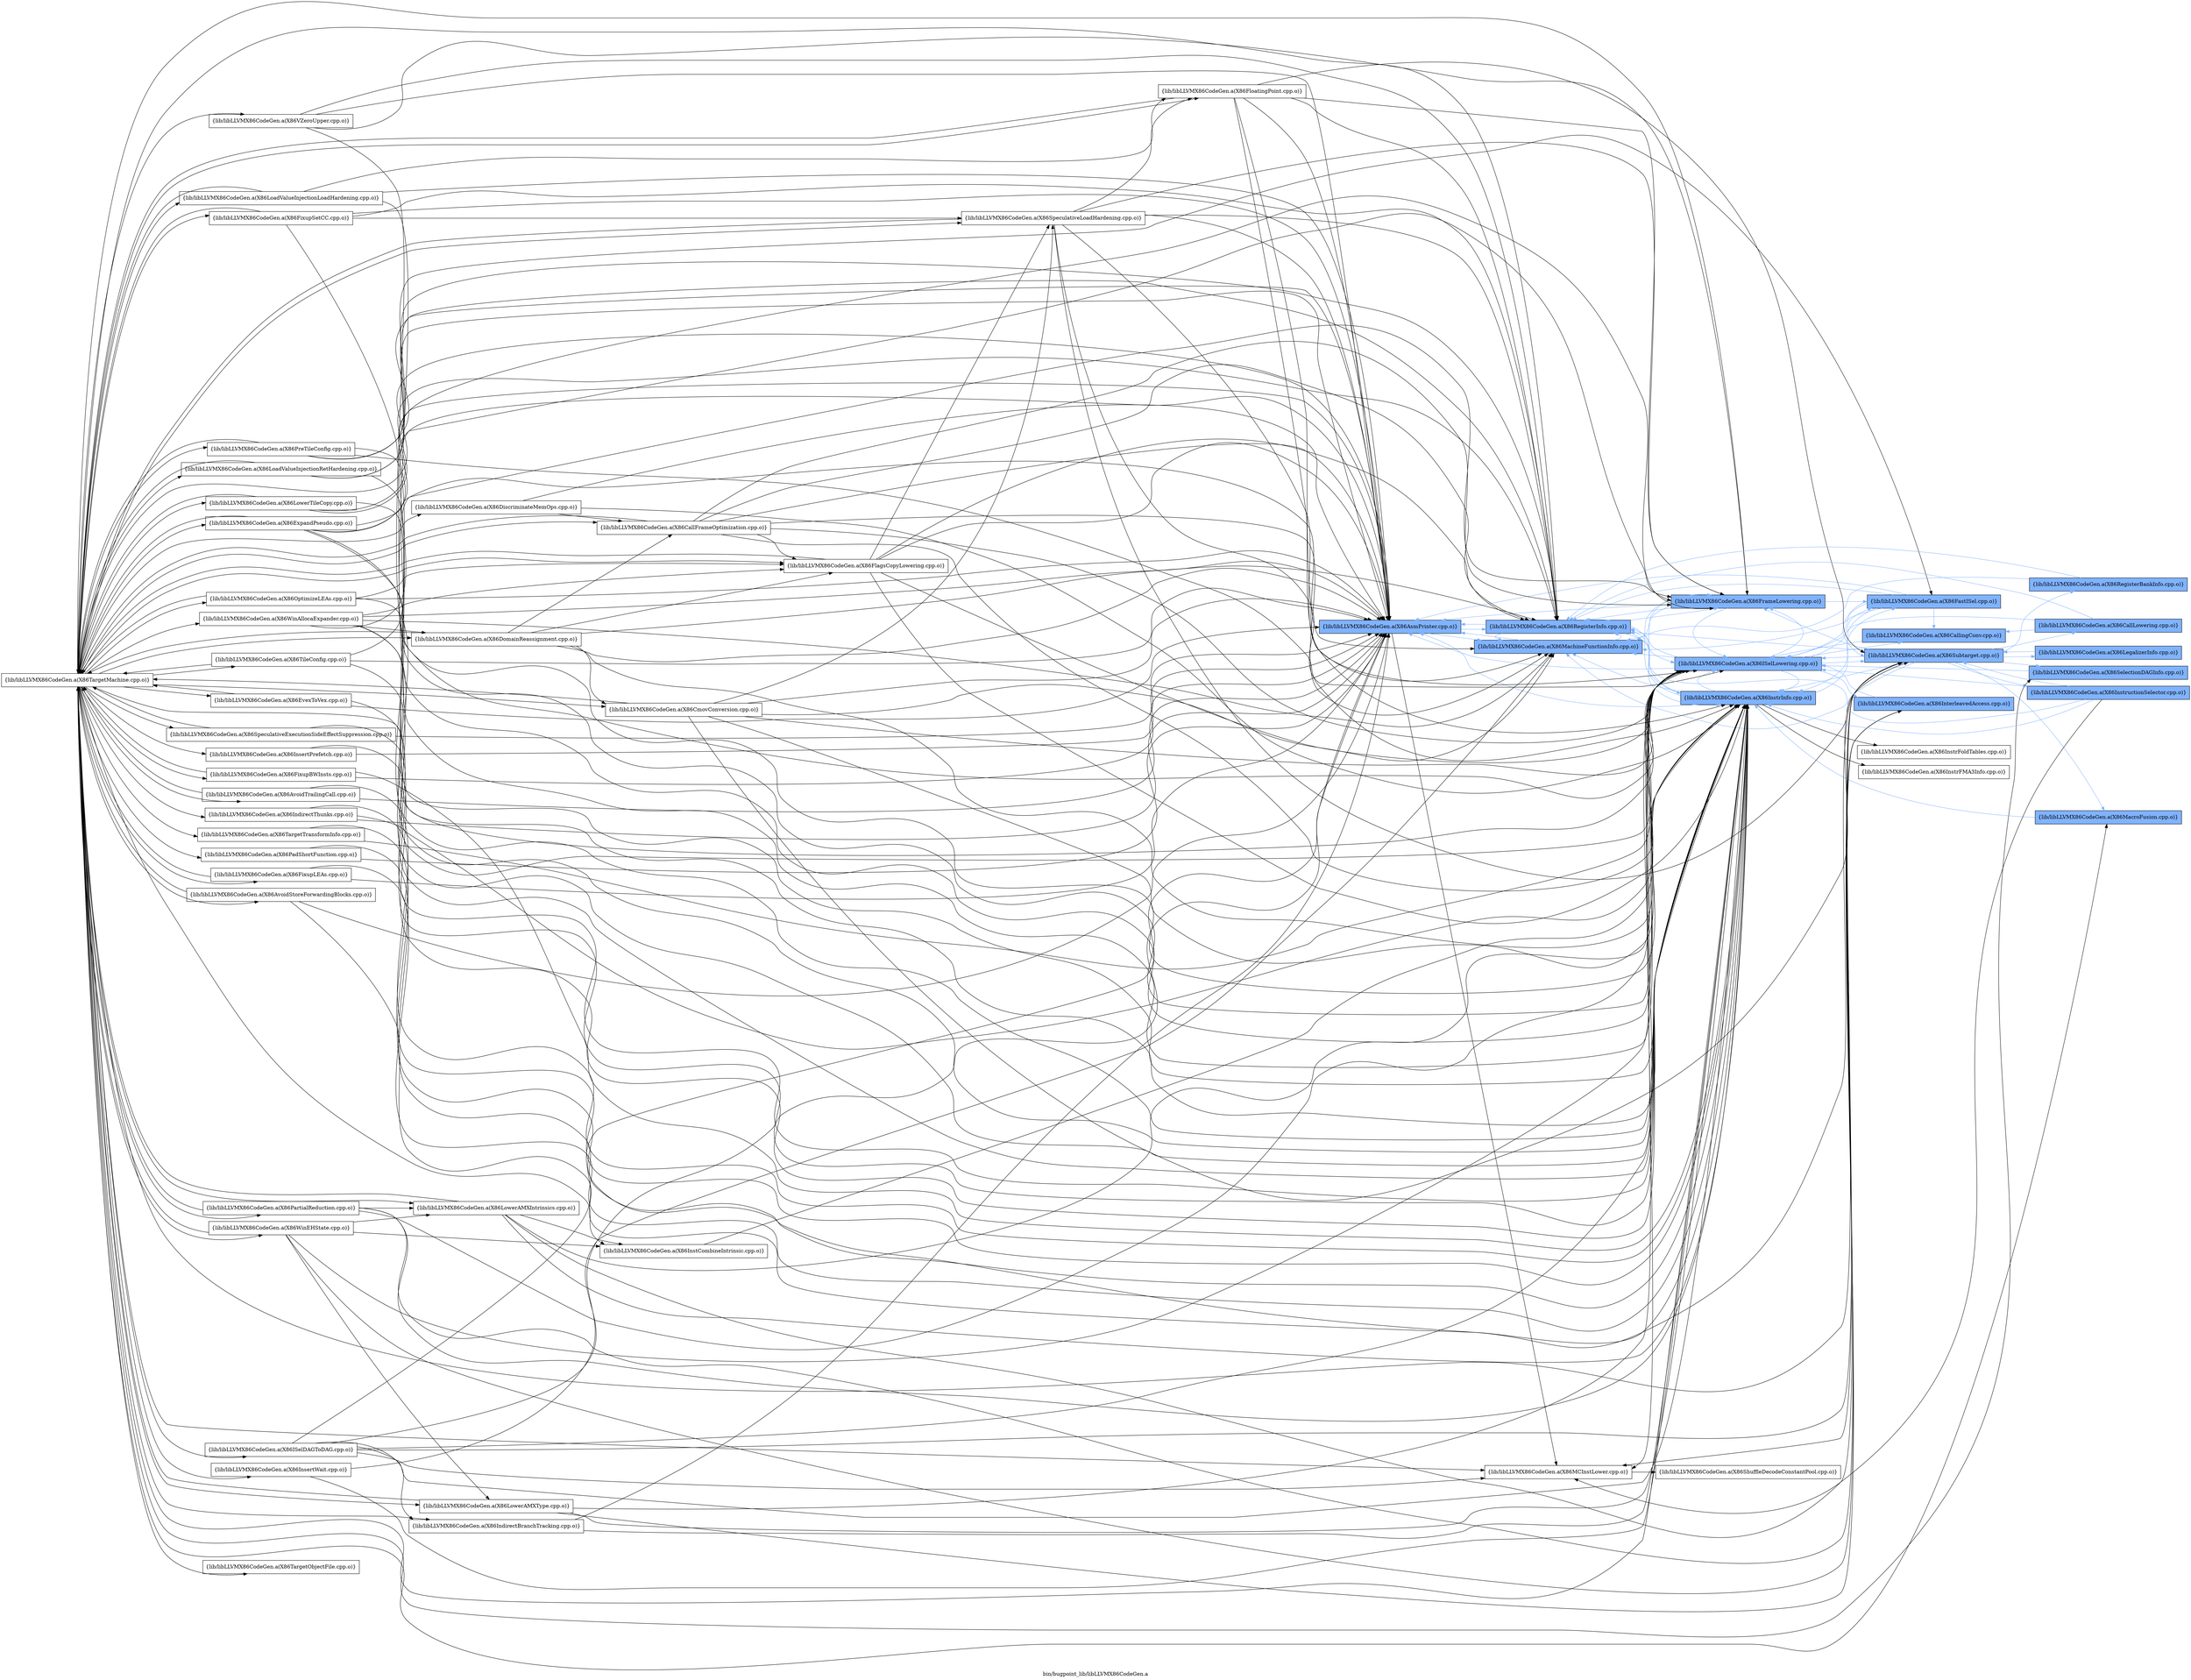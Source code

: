digraph "bin/bugpoint_lib/libLLVMX86CodeGen.a" {
	label="bin/bugpoint_lib/libLLVMX86CodeGen.a";
	rankdir=LR;
	{ rank=same; Node0x5591fff08868;  }
	{ rank=same; Node0x5591fff08f48; Node0x5591fff09768; Node0x5591fff09d58;  }
	{ rank=same; Node0x5591fff0c288; Node0x5591fff0a4d8; Node0x5591fff06518; Node0x5591fff0df48;  }
	{ rank=same; Node0x5591fff05d98; Node0x5591fff0db38; Node0x5591fff0c9b8; Node0x5591fff0c3c8; Node0x5591fff0e768; Node0x5591fff0e2b8;  }

	Node0x5591fff08868 [shape=record,shape=box,group=1,style=filled,fillcolor="0.600000 0.5 1",label="{lib/libLLVMX86CodeGen.a(X86AsmPrinter.cpp.o)}"];
	Node0x5591fff08868 -> Node0x5591fff08f48;
	Node0x5591fff08868 -> Node0x5591fff09768[color="0.600000 0.5 1"];
	Node0x5591fff08868 -> Node0x5591fff09d58[color="0.600000 0.5 1"];
	Node0x5591fff05a78 [shape=record,shape=box,group=0,label="{lib/libLLVMX86CodeGen.a(X86TargetMachine.cpp.o)}"];
	Node0x5591fff05a78 -> Node0x5591fff08868;
	Node0x5591fff05a78 -> Node0x5591fff08f48;
	Node0x5591fff05a78 -> Node0x5591fff09d58;
	Node0x5591fff05a78 -> Node0x5591fff0a4d8;
	Node0x5591fff05a78 -> Node0x5591fff06518;
	Node0x5591fff05a78 -> Node0x5591fff0df48;
	Node0x5591fff05a78 -> Node0x5591fff0c3c8;
	Node0x5591fff05a78 -> Node0x5591fff0bce8;
	Node0x5591fff05a78 -> Node0x5591fff07af8;
	Node0x5591fff05a78 -> Node0x5591fff061a8;
	Node0x5591fff05a78 -> Node0x5591fff06748;
	Node0x5591fff05a78 -> Node0x5591fff09628;
	Node0x5591fff05a78 -> Node0x5591fff09da8;
	Node0x5591fff05a78 -> Node0x5591fff0a528;
	Node0x5591fff05a78 -> Node0x5591fff08598;
	Node0x5591fff05a78 -> Node0x5591fff08d18;
	Node0x5591fff05a78 -> Node0x5591fff094e8;
	Node0x5591fff05a78 -> Node0x5591ffefd008;
	Node0x5591fff05a78 -> Node0x5591ffefc428;
	Node0x5591fff05a78 -> Node0x5591ffefca18;
	Node0x5591fff05a78 -> Node0x5591ffefbd98;
	Node0x5591fff05a78 -> Node0x5591ffefffd8;
	Node0x5591fff05a78 -> Node0x5591fff00708;
	Node0x5591fff05a78 -> Node0x5591ffeffcb8;
	Node0x5591fff05a78 -> Node0x5591ffefef98;
	Node0x5591fff05a78 -> Node0x5591ffefe368;
	Node0x5591fff05a78 -> Node0x5591ffefeb38;
	Node0x5591fff05a78 -> Node0x5591ffef89b8;
	Node0x5591fff05a78 -> Node0x5591ffefbb68;
	Node0x5591fff05a78 -> Node0x5591fff00758;
	Node0x5591fff05a78 -> Node0x5591ffeffd58;
	Node0x5591fff05a78 -> Node0x5591ffeffa38;
	Node0x5591fff05a78 -> Node0x5591ffefedb8;
	Node0x5591fff05a78 -> Node0x5591ffefeb88;
	Node0x5591fff05a78 -> Node0x5591ffefe408;
	Node0x5591fff05a78 -> Node0x5591ffef8be8;
	Node0x5591fff05a78 -> Node0x5591ffef83c8;
	Node0x5591fff05a78 -> Node0x5591ffef7d38;
	Node0x5591fff05a78 -> Node0x5591ffef73d8;
	Node0x5591fff05a78 -> Node0x5591fff16f58;
	Node0x5591fff05a78 -> Node0x5591fff162d8;
	Node0x5591fff05a78 -> Node0x5591fff160a8;
	Node0x5591fff05a78 -> Node0x5591fff1d038;
	Node0x5591fff05a78 -> Node0x5591fff1c778;
	Node0x5591fff05a78 -> Node0x5591fff1e758;
	Node0x5591fff08f48 [shape=record,shape=box,group=0,label="{lib/libLLVMX86CodeGen.a(X86MCInstLower.cpp.o)}"];
	Node0x5591fff08f48 -> Node0x5591fff0c288;
	Node0x5591fff09768 [shape=record,shape=box,group=1,style=filled,fillcolor="0.600000 0.5 1",label="{lib/libLLVMX86CodeGen.a(X86MachineFunctionInfo.cpp.o)}"];
	Node0x5591fff09768 -> Node0x5591fff08868[color="0.600000 0.5 1"];
	Node0x5591fff09768 -> Node0x5591fff09d58[color="0.600000 0.5 1"];
	Node0x5591fff09d58 [shape=record,shape=box,group=1,style=filled,fillcolor="0.600000 0.5 1",label="{lib/libLLVMX86CodeGen.a(X86RegisterInfo.cpp.o)}"];
	Node0x5591fff09d58 -> Node0x5591fff08868[color="0.600000 0.5 1"];
	Node0x5591fff09d58 -> Node0x5591fff09768[color="0.600000 0.5 1"];
	Node0x5591fff09d58 -> Node0x5591fff0a4d8[color="0.600000 0.5 1"];
	Node0x5591fff09d58 -> Node0x5591fff06518[color="0.600000 0.5 1"];
	Node0x5591fff09d58 -> Node0x5591fff0df48[color="0.600000 0.5 1"];
	Node0x5591fff0c288 [shape=record,shape=box,group=0,label="{lib/libLLVMX86CodeGen.a(X86ShuffleDecodeConstantPool.cpp.o)}"];
	Node0x5591fff0a4d8 [shape=record,shape=box,group=1,style=filled,fillcolor="0.600000 0.5 1",label="{lib/libLLVMX86CodeGen.a(X86ISelLowering.cpp.o)}"];
	Node0x5591fff0a4d8 -> Node0x5591fff08868[color="0.600000 0.5 1"];
	Node0x5591fff0a4d8 -> Node0x5591fff08f48;
	Node0x5591fff0a4d8 -> Node0x5591fff09768[color="0.600000 0.5 1"];
	Node0x5591fff0a4d8 -> Node0x5591fff09d58[color="0.600000 0.5 1"];
	Node0x5591fff0a4d8 -> Node0x5591fff05d98[color="0.600000 0.5 1"];
	Node0x5591fff0a4d8 -> Node0x5591fff06518[color="0.600000 0.5 1"];
	Node0x5591fff0a4d8 -> Node0x5591fff0df48[color="0.600000 0.5 1"];
	Node0x5591fff0a4d8 -> Node0x5591fff0db38[color="0.600000 0.5 1"];
	Node0x5591fff0a4d8 -> Node0x5591fff0c9b8[color="0.600000 0.5 1"];
	Node0x5591fff0a4d8 -> Node0x5591fff0c3c8[color="0.600000 0.5 1"];
	Node0x5591fff06518 [shape=record,shape=box,group=1,style=filled,fillcolor="0.600000 0.5 1",label="{lib/libLLVMX86CodeGen.a(X86InstrInfo.cpp.o)}"];
	Node0x5591fff06518 -> Node0x5591fff08868[color="0.600000 0.5 1"];
	Node0x5591fff06518 -> Node0x5591fff09768[color="0.600000 0.5 1"];
	Node0x5591fff06518 -> Node0x5591fff09d58[color="0.600000 0.5 1"];
	Node0x5591fff06518 -> Node0x5591fff0a4d8[color="0.600000 0.5 1"];
	Node0x5591fff06518 -> Node0x5591fff05d98[color="0.600000 0.5 1"];
	Node0x5591fff06518 -> Node0x5591fff0e768;
	Node0x5591fff06518 -> Node0x5591fff0df48[color="0.600000 0.5 1"];
	Node0x5591fff06518 -> Node0x5591fff0e2b8;
	Node0x5591fff0df48 [shape=record,shape=box,group=1,style=filled,fillcolor="0.600000 0.5 1",label="{lib/libLLVMX86CodeGen.a(X86FrameLowering.cpp.o)}"];
	Node0x5591fff0df48 -> Node0x5591fff08868[color="0.600000 0.5 1"];
	Node0x5591fff0df48 -> Node0x5591fff09768[color="0.600000 0.5 1"];
	Node0x5591fff0df48 -> Node0x5591fff09d58[color="0.600000 0.5 1"];
	Node0x5591fff0df48 -> Node0x5591fff0a4d8[color="0.600000 0.5 1"];
	Node0x5591fff0df48 -> Node0x5591fff05d98[color="0.600000 0.5 1"];
	Node0x5591fff0df48 -> Node0x5591fff06518[color="0.600000 0.5 1"];
	Node0x5591fff05d98 [shape=record,shape=box,group=1,style=filled,fillcolor="0.600000 0.5 1",label="{lib/libLLVMX86CodeGen.a(X86FastISel.cpp.o)}"];
	Node0x5591fff05d98 -> Node0x5591fff08868[color="0.600000 0.5 1"];
	Node0x5591fff05d98 -> Node0x5591fff09768[color="0.600000 0.5 1"];
	Node0x5591fff05d98 -> Node0x5591fff09d58[color="0.600000 0.5 1"];
	Node0x5591fff05d98 -> Node0x5591fff0a4d8[color="0.600000 0.5 1"];
	Node0x5591fff05d98 -> Node0x5591fff06518[color="0.600000 0.5 1"];
	Node0x5591fff05d98 -> Node0x5591fff0db38[color="0.600000 0.5 1"];
	Node0x5591fff05d98 -> Node0x5591fff0c3c8[color="0.600000 0.5 1"];
	Node0x5591fff0db38 [shape=record,shape=box,group=1,style=filled,fillcolor="0.600000 0.5 1",label="{lib/libLLVMX86CodeGen.a(X86CallingConv.cpp.o)}"];
	Node0x5591fff0db38 -> Node0x5591fff0a4d8[color="0.600000 0.5 1"];
	Node0x5591fff0c9b8 [shape=record,shape=box,group=1,style=filled,fillcolor="0.600000 0.5 1",label="{lib/libLLVMX86CodeGen.a(X86InterleavedAccess.cpp.o)}"];
	Node0x5591fff0c9b8 -> Node0x5591fff0a4d8[color="0.600000 0.5 1"];
	Node0x5591fff0c3c8 [shape=record,shape=box,group=1,style=filled,fillcolor="0.600000 0.5 1",label="{lib/libLLVMX86CodeGen.a(X86Subtarget.cpp.o)}"];
	Node0x5591fff0c3c8 -> Node0x5591fff08f48;
	Node0x5591fff0c3c8 -> Node0x5591fff09768[color="0.600000 0.5 1"];
	Node0x5591fff0c3c8 -> Node0x5591fff09d58[color="0.600000 0.5 1"];
	Node0x5591fff0c3c8 -> Node0x5591fff0a4d8[color="0.600000 0.5 1"];
	Node0x5591fff0c3c8 -> Node0x5591fff06518[color="0.600000 0.5 1"];
	Node0x5591fff0c3c8 -> Node0x5591fff0df48[color="0.600000 0.5 1"];
	Node0x5591fff0c3c8 -> Node0x5591fff0bce8[color="0.600000 0.5 1"];
	Node0x5591fff0c3c8 -> Node0x5591fff0ac08[color="0.600000 0.5 1"];
	Node0x5591fff0c3c8 -> Node0x5591fff0aed8[color="0.600000 0.5 1"];
	Node0x5591fff0c3c8 -> Node0x5591fff1e118[color="0.600000 0.5 1"];
	Node0x5591fff0c3c8 -> Node0x5591fff07378[color="0.600000 0.5 1"];
	Node0x5591fff0c3c8 -> Node0x5591fff07af8[color="0.600000 0.5 1"];
	Node0x5591fff0e768 [shape=record,shape=box,group=0,label="{lib/libLLVMX86CodeGen.a(X86InstrFoldTables.cpp.o)}"];
	Node0x5591fff0e2b8 [shape=record,shape=box,group=0,label="{lib/libLLVMX86CodeGen.a(X86InstrFMA3Info.cpp.o)}"];
	Node0x5591fff0bce8 [shape=record,shape=box,group=1,style=filled,fillcolor="0.600000 0.5 1",label="{lib/libLLVMX86CodeGen.a(X86SelectionDAGInfo.cpp.o)}"];
	Node0x5591fff0bce8 -> Node0x5591fff0a4d8[color="0.600000 0.5 1"];
	Node0x5591fff0ac08 [shape=record,shape=box,group=1,style=filled,fillcolor="0.600000 0.5 1",label="{lib/libLLVMX86CodeGen.a(X86CallLowering.cpp.o)}"];
	Node0x5591fff0ac08 -> Node0x5591fff09d58[color="0.600000 0.5 1"];
	Node0x5591fff0ac08 -> Node0x5591fff0a4d8[color="0.600000 0.5 1"];
	Node0x5591fff0ac08 -> Node0x5591fff0db38[color="0.600000 0.5 1"];
	Node0x5591fff0aed8 [shape=record,shape=box,group=1,style=filled,fillcolor="0.600000 0.5 1",label="{lib/libLLVMX86CodeGen.a(X86LegalizerInfo.cpp.o)}"];
	Node0x5591fff0aed8 -> Node0x5591fff0c3c8[color="0.600000 0.5 1"];
	Node0x5591fff1e118 [shape=record,shape=box,group=1,style=filled,fillcolor="0.600000 0.5 1",label="{lib/libLLVMX86CodeGen.a(X86RegisterBankInfo.cpp.o)}"];
	Node0x5591fff1e118 -> Node0x5591fff09768[color="0.600000 0.5 1"];
	Node0x5591fff1e118 -> Node0x5591fff09d58[color="0.600000 0.5 1"];
	Node0x5591fff07378 [shape=record,shape=box,group=1,style=filled,fillcolor="0.600000 0.5 1",label="{lib/libLLVMX86CodeGen.a(X86InstructionSelector.cpp.o)}"];
	Node0x5591fff07378 -> Node0x5591fff08f48;
	Node0x5591fff07378 -> Node0x5591fff09d58[color="0.600000 0.5 1"];
	Node0x5591fff07378 -> Node0x5591fff0a4d8[color="0.600000 0.5 1"];
	Node0x5591fff07378 -> Node0x5591fff06518[color="0.600000 0.5 1"];
	Node0x5591fff07378 -> Node0x5591fff0c3c8[color="0.600000 0.5 1"];
	Node0x5591fff07af8 [shape=record,shape=box,group=1,style=filled,fillcolor="0.600000 0.5 1",label="{lib/libLLVMX86CodeGen.a(X86MacroFusion.cpp.o)}"];
	Node0x5591fff07af8 -> Node0x5591fff06518[color="0.600000 0.5 1"];
	Node0x5591fff061a8 [shape=record,shape=box,group=0,label="{lib/libLLVMX86CodeGen.a(X86InstCombineIntrinsic.cpp.o)}"];
	Node0x5591fff061a8 -> Node0x5591fff0a4d8;
	Node0x5591fff06748 [shape=record,shape=box,group=0,label="{lib/libLLVMX86CodeGen.a(X86SpeculativeExecutionSideEffectSuppression.cpp.o)}"];
	Node0x5591fff06748 -> Node0x5591fff08868;
	Node0x5591fff06748 -> Node0x5591fff06518;
	Node0x5591fff06748 -> Node0x5591fff05a78;
	Node0x5591fff09628 [shape=record,shape=box,group=0,label="{lib/libLLVMX86CodeGen.a(X86IndirectThunks.cpp.o)}"];
	Node0x5591fff09628 -> Node0x5591fff08868;
	Node0x5591fff09628 -> Node0x5591fff0a4d8;
	Node0x5591fff09628 -> Node0x5591fff06518;
	Node0x5591fff09da8 [shape=record,shape=box,group=0,label="{lib/libLLVMX86CodeGen.a(X86LoadValueInjectionRetHardening.cpp.o)}"];
	Node0x5591fff09da8 -> Node0x5591fff08868;
	Node0x5591fff09da8 -> Node0x5591fff09d58;
	Node0x5591fff09da8 -> Node0x5591fff06518;
	Node0x5591fff09da8 -> Node0x5591fff05a78;
	Node0x5591fff0a528 [shape=record,shape=box,group=0,label="{lib/libLLVMX86CodeGen.a(X86AvoidTrailingCall.cpp.o)}"];
	Node0x5591fff0a528 -> Node0x5591fff08868;
	Node0x5591fff0a528 -> Node0x5591fff06518;
	Node0x5591fff0a528 -> Node0x5591fff05a78;
	Node0x5591fff08598 [shape=record,shape=box,group=0,label="{lib/libLLVMX86CodeGen.a(X86ExpandPseudo.cpp.o)}"];
	Node0x5591fff08598 -> Node0x5591fff08868;
	Node0x5591fff08598 -> Node0x5591fff09768;
	Node0x5591fff08598 -> Node0x5591fff0a4d8;
	Node0x5591fff08598 -> Node0x5591fff06518;
	Node0x5591fff08598 -> Node0x5591fff0df48;
	Node0x5591fff08598 -> Node0x5591fff05a78;
	Node0x5591fff08d18 [shape=record,shape=box,group=0,label="{lib/libLLVMX86CodeGen.a(X86LowerTileCopy.cpp.o)}"];
	Node0x5591fff08d18 -> Node0x5591fff08868;
	Node0x5591fff08d18 -> Node0x5591fff09d58;
	Node0x5591fff08d18 -> Node0x5591fff06518;
	Node0x5591fff08d18 -> Node0x5591fff05a78;
	Node0x5591fff094e8 [shape=record,shape=box,group=0,label="{lib/libLLVMX86CodeGen.a(X86FloatingPoint.cpp.o)}"];
	Node0x5591fff094e8 -> Node0x5591fff08868;
	Node0x5591fff094e8 -> Node0x5591fff09768;
	Node0x5591fff094e8 -> Node0x5591fff09d58;
	Node0x5591fff094e8 -> Node0x5591fff06518;
	Node0x5591fff094e8 -> Node0x5591fff0df48;
	Node0x5591fff094e8 -> Node0x5591fff0c3c8;
	Node0x5591fff094e8 -> Node0x5591fff05a78;
	Node0x5591ffefd008 [shape=record,shape=box,group=0,label="{lib/libLLVMX86CodeGen.a(X86LoadValueInjectionLoadHardening.cpp.o)}"];
	Node0x5591ffefd008 -> Node0x5591fff08868;
	Node0x5591ffefd008 -> Node0x5591fff06518;
	Node0x5591ffefd008 -> Node0x5591fff05a78;
	Node0x5591ffefd008 -> Node0x5591fff094e8;
	Node0x5591ffefc428 [shape=record,shape=box,group=0,label="{lib/libLLVMX86CodeGen.a(X86TileConfig.cpp.o)}"];
	Node0x5591ffefc428 -> Node0x5591fff08868;
	Node0x5591ffefc428 -> Node0x5591fff06518;
	Node0x5591ffefc428 -> Node0x5591fff0df48;
	Node0x5591ffefc428 -> Node0x5591fff05a78;
	Node0x5591ffefca18 [shape=record,shape=box,group=0,label="{lib/libLLVMX86CodeGen.a(X86SpeculativeLoadHardening.cpp.o)}"];
	Node0x5591ffefca18 -> Node0x5591fff08868;
	Node0x5591ffefca18 -> Node0x5591fff09d58;
	Node0x5591ffefca18 -> Node0x5591fff0a4d8;
	Node0x5591ffefca18 -> Node0x5591fff06518;
	Node0x5591ffefca18 -> Node0x5591fff0df48;
	Node0x5591ffefca18 -> Node0x5591fff0c3c8;
	Node0x5591ffefca18 -> Node0x5591fff05a78;
	Node0x5591ffefca18 -> Node0x5591fff094e8;
	Node0x5591ffefbd98 [shape=record,shape=box,group=0,label="{lib/libLLVMX86CodeGen.a(X86FlagsCopyLowering.cpp.o)}"];
	Node0x5591ffefbd98 -> Node0x5591fff08868;
	Node0x5591ffefbd98 -> Node0x5591fff09d58;
	Node0x5591ffefbd98 -> Node0x5591fff0a4d8;
	Node0x5591ffefbd98 -> Node0x5591fff06518;
	Node0x5591ffefbd98 -> Node0x5591fff05a78;
	Node0x5591ffefbd98 -> Node0x5591ffefca18;
	Node0x5591ffefffd8 [shape=record,shape=box,group=0,label="{lib/libLLVMX86CodeGen.a(X86FixupSetCC.cpp.o)}"];
	Node0x5591ffefffd8 -> Node0x5591fff08868;
	Node0x5591ffefffd8 -> Node0x5591fff09d58;
	Node0x5591ffefffd8 -> Node0x5591fff06518;
	Node0x5591ffefffd8 -> Node0x5591fff05a78;
	Node0x5591ffefffd8 -> Node0x5591ffefca18;
	Node0x5591fff00708 [shape=record,shape=box,group=0,label="{lib/libLLVMX86CodeGen.a(X86OptimizeLEAs.cpp.o)}"];
	Node0x5591fff00708 -> Node0x5591fff08868;
	Node0x5591fff00708 -> Node0x5591fff06518;
	Node0x5591fff00708 -> Node0x5591fff05a78;
	Node0x5591fff00708 -> Node0x5591ffefbd98;
	Node0x5591ffeffcb8 [shape=record,shape=box,group=0,label="{lib/libLLVMX86CodeGen.a(X86CallFrameOptimization.cpp.o)}"];
	Node0x5591ffeffcb8 -> Node0x5591fff08868;
	Node0x5591ffeffcb8 -> Node0x5591fff09768;
	Node0x5591ffeffcb8 -> Node0x5591fff09d58;
	Node0x5591ffeffcb8 -> Node0x5591fff0a4d8;
	Node0x5591ffeffcb8 -> Node0x5591fff06518;
	Node0x5591ffeffcb8 -> Node0x5591fff0df48;
	Node0x5591ffeffcb8 -> Node0x5591fff05a78;
	Node0x5591ffeffcb8 -> Node0x5591ffefbd98;
	Node0x5591ffefef98 [shape=record,shape=box,group=0,label="{lib/libLLVMX86CodeGen.a(X86AvoidStoreForwardingBlocks.cpp.o)}"];
	Node0x5591ffefef98 -> Node0x5591fff08868;
	Node0x5591ffefef98 -> Node0x5591fff06518;
	Node0x5591ffefef98 -> Node0x5591fff05a78;
	Node0x5591ffefe368 [shape=record,shape=box,group=0,label="{lib/libLLVMX86CodeGen.a(X86PreTileConfig.cpp.o)}"];
	Node0x5591ffefe368 -> Node0x5591fff08868;
	Node0x5591ffefe368 -> Node0x5591fff09d58;
	Node0x5591ffefe368 -> Node0x5591fff0a4d8;
	Node0x5591ffefe368 -> Node0x5591fff05d98;
	Node0x5591ffefe368 -> Node0x5591fff06518;
	Node0x5591ffefe368 -> Node0x5591fff05a78;
	Node0x5591ffefeb38 [shape=record,shape=box,group=0,label="{lib/libLLVMX86CodeGen.a(X86CmovConversion.cpp.o)}"];
	Node0x5591ffefeb38 -> Node0x5591fff08868;
	Node0x5591ffefeb38 -> Node0x5591fff09768;
	Node0x5591ffefeb38 -> Node0x5591fff0a4d8;
	Node0x5591ffefeb38 -> Node0x5591fff06518;
	Node0x5591ffefeb38 -> Node0x5591fff0c3c8;
	Node0x5591ffefeb38 -> Node0x5591fff05a78;
	Node0x5591ffefeb38 -> Node0x5591ffefca18;
	Node0x5591ffef89b8 [shape=record,shape=box,group=0,label="{lib/libLLVMX86CodeGen.a(X86ISelDAGToDAG.cpp.o)}"];
	Node0x5591ffef89b8 -> Node0x5591fff08868;
	Node0x5591ffef89b8 -> Node0x5591fff08f48;
	Node0x5591ffef89b8 -> Node0x5591fff09768;
	Node0x5591ffef89b8 -> Node0x5591fff0a4d8;
	Node0x5591ffef89b8 -> Node0x5591fff06518;
	Node0x5591ffef89b8 -> Node0x5591fff0c3c8;
	Node0x5591ffef89b8 -> Node0x5591ffefbb68;
	Node0x5591ffefbb68 [shape=record,shape=box,group=0,label="{lib/libLLVMX86CodeGen.a(X86IndirectBranchTracking.cpp.o)}"];
	Node0x5591ffefbb68 -> Node0x5591fff08868;
	Node0x5591ffefbb68 -> Node0x5591fff06518;
	Node0x5591fff00758 [shape=record,shape=box,group=0,label="{lib/libLLVMX86CodeGen.a(X86EvexToVex.cpp.o)}"];
	Node0x5591fff00758 -> Node0x5591fff08868;
	Node0x5591fff00758 -> Node0x5591fff06518;
	Node0x5591fff00758 -> Node0x5591fff05a78;
	Node0x5591ffeffd58 [shape=record,shape=box,group=0,label="{lib/libLLVMX86CodeGen.a(X86DiscriminateMemOps.cpp.o)}"];
	Node0x5591ffeffd58 -> Node0x5591fff08868;
	Node0x5591ffeffd58 -> Node0x5591fff06518;
	Node0x5591ffeffd58 -> Node0x5591ffeffcb8;
	Node0x5591ffeffa38 [shape=record,shape=box,group=0,label="{lib/libLLVMX86CodeGen.a(X86InsertPrefetch.cpp.o)}"];
	Node0x5591ffeffa38 -> Node0x5591fff08868;
	Node0x5591ffeffa38 -> Node0x5591fff06518;
	Node0x5591ffefedb8 [shape=record,shape=box,group=0,label="{lib/libLLVMX86CodeGen.a(X86FixupBWInsts.cpp.o)}"];
	Node0x5591ffefedb8 -> Node0x5591fff08868;
	Node0x5591ffefedb8 -> Node0x5591fff06518;
	Node0x5591ffefedb8 -> Node0x5591fff05a78;
	Node0x5591ffefeb88 [shape=record,shape=box,group=0,label="{lib/libLLVMX86CodeGen.a(X86PadShortFunction.cpp.o)}"];
	Node0x5591ffefeb88 -> Node0x5591fff08868;
	Node0x5591ffefeb88 -> Node0x5591fff06518;
	Node0x5591ffefe408 [shape=record,shape=box,group=0,label="{lib/libLLVMX86CodeGen.a(X86FixupLEAs.cpp.o)}"];
	Node0x5591ffefe408 -> Node0x5591fff08868;
	Node0x5591ffefe408 -> Node0x5591fff06518;
	Node0x5591ffefe408 -> Node0x5591fff05a78;
	Node0x5591ffef8be8 [shape=record,shape=box,group=0,label="{lib/libLLVMX86CodeGen.a(X86LowerAMXIntrinsics.cpp.o)}"];
	Node0x5591ffef8be8 -> Node0x5591fff0a4d8;
	Node0x5591ffef8be8 -> Node0x5591fff06518;
	Node0x5591ffef8be8 -> Node0x5591fff0c9b8;
	Node0x5591ffef8be8 -> Node0x5591fff05a78;
	Node0x5591ffef8be8 -> Node0x5591fff061a8;
	Node0x5591ffef83c8 [shape=record,shape=box,group=0,label="{lib/libLLVMX86CodeGen.a(X86LowerAMXType.cpp.o)}"];
	Node0x5591ffef83c8 -> Node0x5591fff0a4d8;
	Node0x5591ffef83c8 -> Node0x5591fff06518;
	Node0x5591ffef83c8 -> Node0x5591fff0c9b8;
	Node0x5591ffef83c8 -> Node0x5591fff05a78;
	Node0x5591ffef7d38 [shape=record,shape=box,group=0,label="{lib/libLLVMX86CodeGen.a(X86DomainReassignment.cpp.o)}"];
	Node0x5591ffef7d38 -> Node0x5591fff08868;
	Node0x5591ffef7d38 -> Node0x5591fff09d58;
	Node0x5591ffef7d38 -> Node0x5591fff06518;
	Node0x5591ffef7d38 -> Node0x5591fff05a78;
	Node0x5591ffef7d38 -> Node0x5591ffefbd98;
	Node0x5591ffef7d38 -> Node0x5591ffeffcb8;
	Node0x5591ffef7d38 -> Node0x5591ffefeb38;
	Node0x5591ffef73d8 [shape=record,shape=box,group=0,label="{lib/libLLVMX86CodeGen.a(X86PartialReduction.cpp.o)}"];
	Node0x5591ffef73d8 -> Node0x5591fff0a4d8;
	Node0x5591ffef73d8 -> Node0x5591fff06518;
	Node0x5591ffef73d8 -> Node0x5591fff0c9b8;
	Node0x5591ffef73d8 -> Node0x5591fff05a78;
	Node0x5591ffef73d8 -> Node0x5591ffef8be8;
	Node0x5591fff16f58 [shape=record,shape=box,group=0,label="{lib/libLLVMX86CodeGen.a(X86TargetObjectFile.cpp.o)}"];
	Node0x5591fff162d8 [shape=record,shape=box,group=0,label="{lib/libLLVMX86CodeGen.a(X86TargetTransformInfo.cpp.o)}"];
	Node0x5591fff162d8 -> Node0x5591fff0a4d8;
	Node0x5591fff162d8 -> Node0x5591fff0c3c8;
	Node0x5591fff160a8 [shape=record,shape=box,group=0,label="{lib/libLLVMX86CodeGen.a(X86VZeroUpper.cpp.o)}"];
	Node0x5591fff160a8 -> Node0x5591fff08868;
	Node0x5591fff160a8 -> Node0x5591fff09d58;
	Node0x5591fff160a8 -> Node0x5591fff06518;
	Node0x5591fff160a8 -> Node0x5591fff0df48;
	Node0x5591fff1d038 [shape=record,shape=box,group=0,label="{lib/libLLVMX86CodeGen.a(X86WinAllocaExpander.cpp.o)}"];
	Node0x5591fff1d038 -> Node0x5591fff08868;
	Node0x5591fff1d038 -> Node0x5591fff09768;
	Node0x5591fff1d038 -> Node0x5591fff0a4d8;
	Node0x5591fff1d038 -> Node0x5591fff06518;
	Node0x5591fff1d038 -> Node0x5591fff0df48;
	Node0x5591fff1d038 -> Node0x5591ffefbd98;
	Node0x5591fff1d038 -> Node0x5591ffef7d38;
	Node0x5591fff1c778 [shape=record,shape=box,group=0,label="{lib/libLLVMX86CodeGen.a(X86WinEHState.cpp.o)}"];
	Node0x5591fff1c778 -> Node0x5591fff0a4d8;
	Node0x5591fff1c778 -> Node0x5591fff0c9b8;
	Node0x5591fff1c778 -> Node0x5591fff05a78;
	Node0x5591fff1c778 -> Node0x5591fff061a8;
	Node0x5591fff1c778 -> Node0x5591ffef8be8;
	Node0x5591fff1c778 -> Node0x5591ffef83c8;
	Node0x5591fff1e758 [shape=record,shape=box,group=0,label="{lib/libLLVMX86CodeGen.a(X86InsertWait.cpp.o)}"];
	Node0x5591fff1e758 -> Node0x5591fff08868;
	Node0x5591fff1e758 -> Node0x5591fff06518;
}
